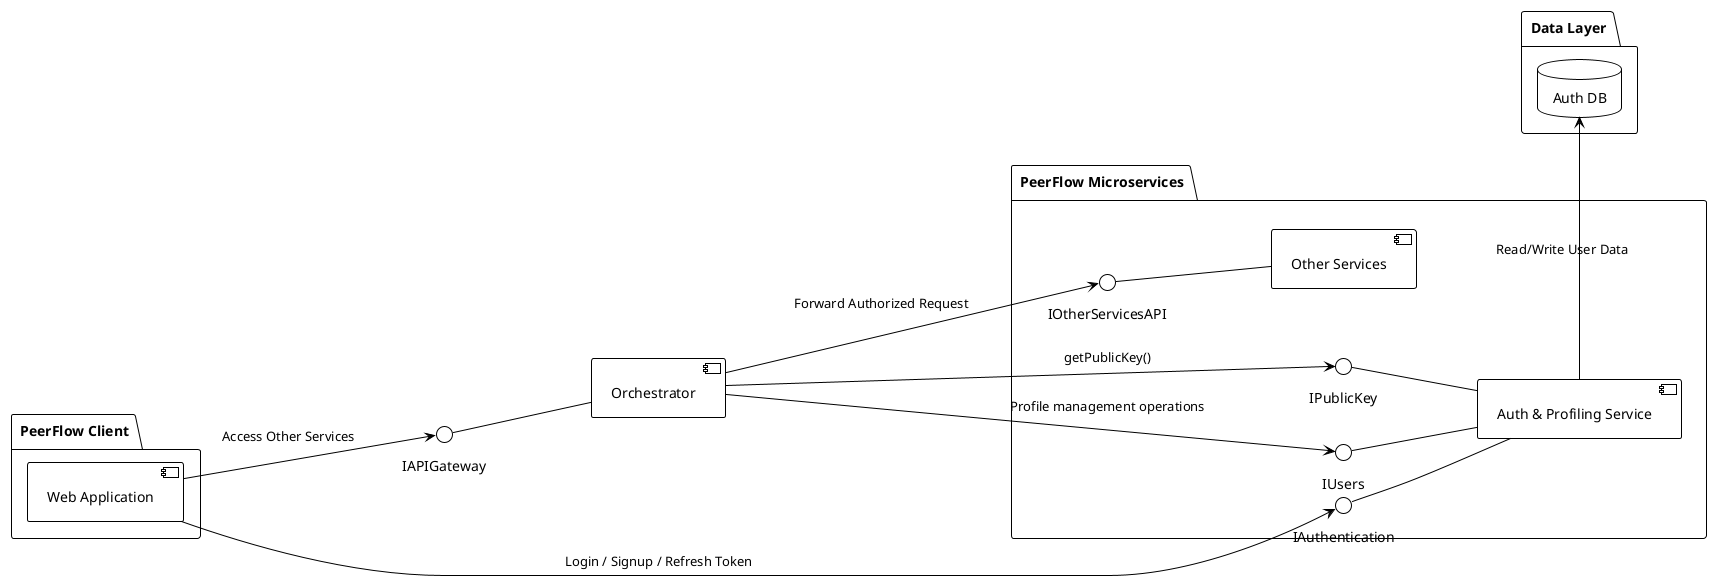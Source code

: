 @startuml Authentication Flow C&C
!theme plain



left to right direction

skinparam padding 5
skinparam NodeMargin 40


package "PeerFlow Client" {
  component "Web Application" as WebApp
}

component "Orchestrator" as Orch 
interface "IAPIGateway" as IAPIG
Orch -up- IAPIG

package "PeerFlow Microservices" {
  component "Auth & Profiling Service" as Auth
  interface "IAuthentication" as IAuth
  interface "IUsers" as IUsers
  interface "IPublicKey" as IPublicKey
  Auth -up- IAuth
  Auth -up- IUsers
  Auth -up- IPublicKey

  component "Other Services" as OtherServices 
  interface "IOtherServicesAPI" as IOtherAPI
  OtherServices -up- IOtherAPI

  IAuth-[hidden]left-OtherServices 
}

' layout, it is hidden
Orch -[hidden]right-"PeerFlow Microservices"

package "Data Layer" {
  database "Auth DB" as AuthDB
}


' WebApp interacts directly with Auth & Profiling Service 
' for specific token/profile actions (conceptual)
WebApp -> IAuth : "Login / Signup / Refresh Token"

' Orchestrator uses Auth & Profiling Service's interfaces
Orch -down-> IPublicKey : getPublicKey()
Orch -> IUsers : Profile management operations

' Orchestrator uses Other Services' API interface
Orch -down-> IOtherAPI : Forward Authorized Request

' Auth & Profiling Service interacts with its DB
Auth -right-> AuthDB : Read/Write User Data




WebApp -down-> IAPIG : "Access Other Services"


@enduml